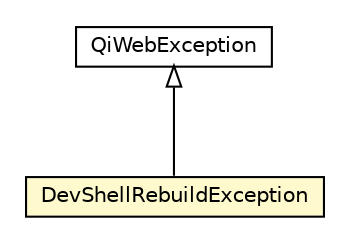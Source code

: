#!/usr/local/bin/dot
#
# Class diagram 
# Generated by UMLGraph version R5_6-24-gf6e263 (http://www.umlgraph.org/)
#

digraph G {
	edge [fontname="Helvetica",fontsize=10,labelfontname="Helvetica",labelfontsize=10];
	node [fontname="Helvetica",fontsize=10,shape=plaintext];
	nodesep=0.25;
	ranksep=0.5;
	// org.qiweb.api.exceptions.QiWebException
	c11158 [label=<<table title="org.qiweb.api.exceptions.QiWebException" border="0" cellborder="1" cellspacing="0" cellpadding="2" port="p" href="../../api/exceptions/QiWebException.html">
		<tr><td><table border="0" cellspacing="0" cellpadding="1">
<tr><td align="center" balign="center"> QiWebException </td></tr>
		</table></td></tr>
		</table>>, URL="../../api/exceptions/QiWebException.html", fontname="Helvetica", fontcolor="black", fontsize=10.0];
	// org.qiweb.spi.dev.DevShellRebuildException
	c11281 [label=<<table title="org.qiweb.spi.dev.DevShellRebuildException" border="0" cellborder="1" cellspacing="0" cellpadding="2" port="p" bgcolor="lemonChiffon" href="./DevShellRebuildException.html">
		<tr><td><table border="0" cellspacing="0" cellpadding="1">
<tr><td align="center" balign="center"> DevShellRebuildException </td></tr>
		</table></td></tr>
		</table>>, URL="./DevShellRebuildException.html", fontname="Helvetica", fontcolor="black", fontsize=10.0];
	//org.qiweb.spi.dev.DevShellRebuildException extends org.qiweb.api.exceptions.QiWebException
	c11158:p -> c11281:p [dir=back,arrowtail=empty];
}

